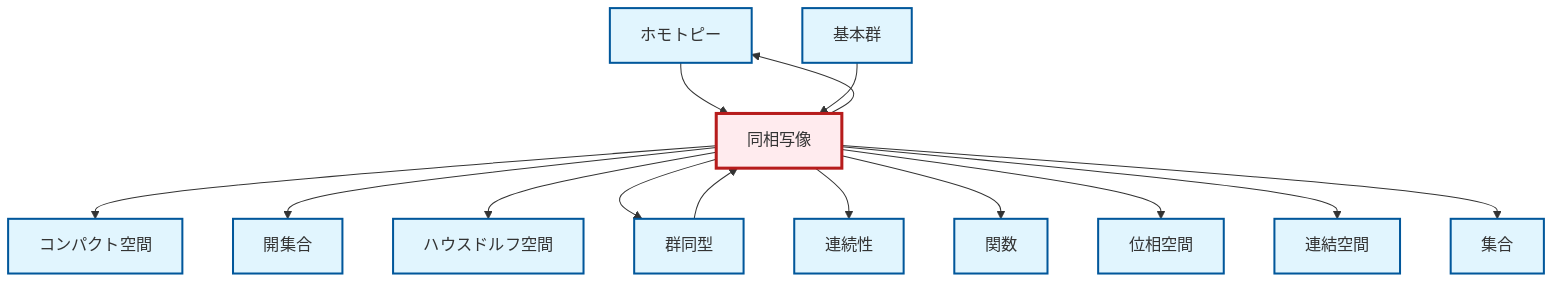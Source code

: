 graph TD
    classDef definition fill:#e1f5fe,stroke:#01579b,stroke-width:2px
    classDef theorem fill:#f3e5f5,stroke:#4a148c,stroke-width:2px
    classDef axiom fill:#fff3e0,stroke:#e65100,stroke-width:2px
    classDef example fill:#e8f5e9,stroke:#1b5e20,stroke-width:2px
    classDef current fill:#ffebee,stroke:#b71c1c,stroke-width:3px
    def-function["関数"]:::definition
    def-homotopy["ホモトピー"]:::definition
    def-set["集合"]:::definition
    def-open-set["開集合"]:::definition
    def-compact["コンパクト空間"]:::definition
    def-connected["連結空間"]:::definition
    def-isomorphism["群同型"]:::definition
    def-fundamental-group["基本群"]:::definition
    def-hausdorff["ハウスドルフ空間"]:::definition
    def-homeomorphism["同相写像"]:::definition
    def-continuity["連続性"]:::definition
    def-topological-space["位相空間"]:::definition
    def-homeomorphism --> def-compact
    def-homeomorphism --> def-open-set
    def-homeomorphism --> def-hausdorff
    def-homeomorphism --> def-isomorphism
    def-homotopy --> def-homeomorphism
    def-isomorphism --> def-homeomorphism
    def-homeomorphism --> def-continuity
    def-homeomorphism --> def-function
    def-homeomorphism --> def-topological-space
    def-homeomorphism --> def-connected
    def-fundamental-group --> def-homeomorphism
    def-homeomorphism --> def-homotopy
    def-homeomorphism --> def-set
    class def-homeomorphism current